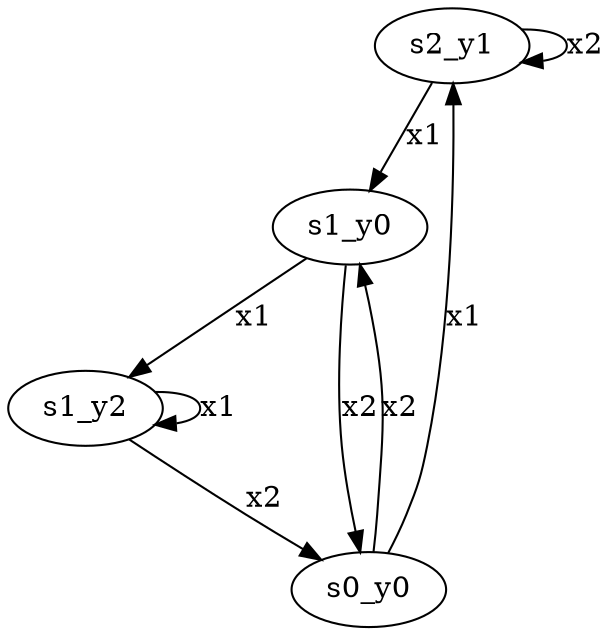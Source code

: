 digraph G {
s2_y1;
s1_y2;
s1_y0;
s0_y0;
s2_y1 -> s1_y0 [label="x1"];
s2_y1 -> s2_y1 [label="x2"];
s1_y2 -> s1_y2 [label="x1"];
s1_y2 -> s0_y0 [label="x2"];
s1_y0 -> s1_y2 [label="x1"];
s1_y0 -> s0_y0 [label="x2"];
s0_y0 -> s2_y1 [label="x1"];
s0_y0 -> s1_y0 [label="x2"];
}
